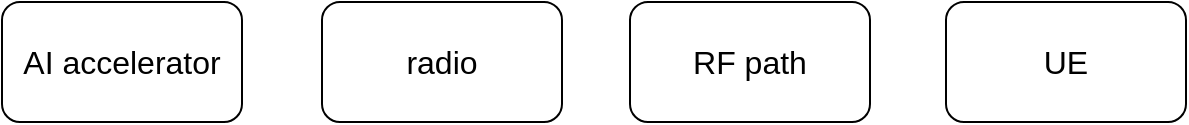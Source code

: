 <mxfile version="23.1.2" type="github">
  <diagram name="Page-1" id="akqyKi0w9UuJNH26rZH2">
    <mxGraphModel dx="1226" dy="710" grid="0" gridSize="10" guides="1" tooltips="1" connect="1" arrows="1" fold="1" page="0" pageScale="1" pageWidth="850" pageHeight="1100" math="0" shadow="0">
      <root>
        <mxCell id="0" />
        <mxCell id="1" parent="0" />
        <mxCell id="rtLIbUINDSShz8pWYrtB-1" value="radio" style="rounded=1;whiteSpace=wrap;html=1;fontSize=16;" vertex="1" parent="1">
          <mxGeometry x="234" y="241" width="120" height="60" as="geometry" />
        </mxCell>
        <mxCell id="rtLIbUINDSShz8pWYrtB-2" value="RF path" style="rounded=1;whiteSpace=wrap;html=1;fontSize=16;" vertex="1" parent="1">
          <mxGeometry x="388" y="241" width="120" height="60" as="geometry" />
        </mxCell>
        <mxCell id="rtLIbUINDSShz8pWYrtB-3" value="UE" style="rounded=1;whiteSpace=wrap;html=1;fontSize=16;" vertex="1" parent="1">
          <mxGeometry x="546" y="241" width="120" height="60" as="geometry" />
        </mxCell>
        <mxCell id="rtLIbUINDSShz8pWYrtB-4" value="AI accelerator" style="rounded=1;whiteSpace=wrap;html=1;fontSize=16;" vertex="1" parent="1">
          <mxGeometry x="74" y="241" width="120" height="60" as="geometry" />
        </mxCell>
      </root>
    </mxGraphModel>
  </diagram>
</mxfile>
